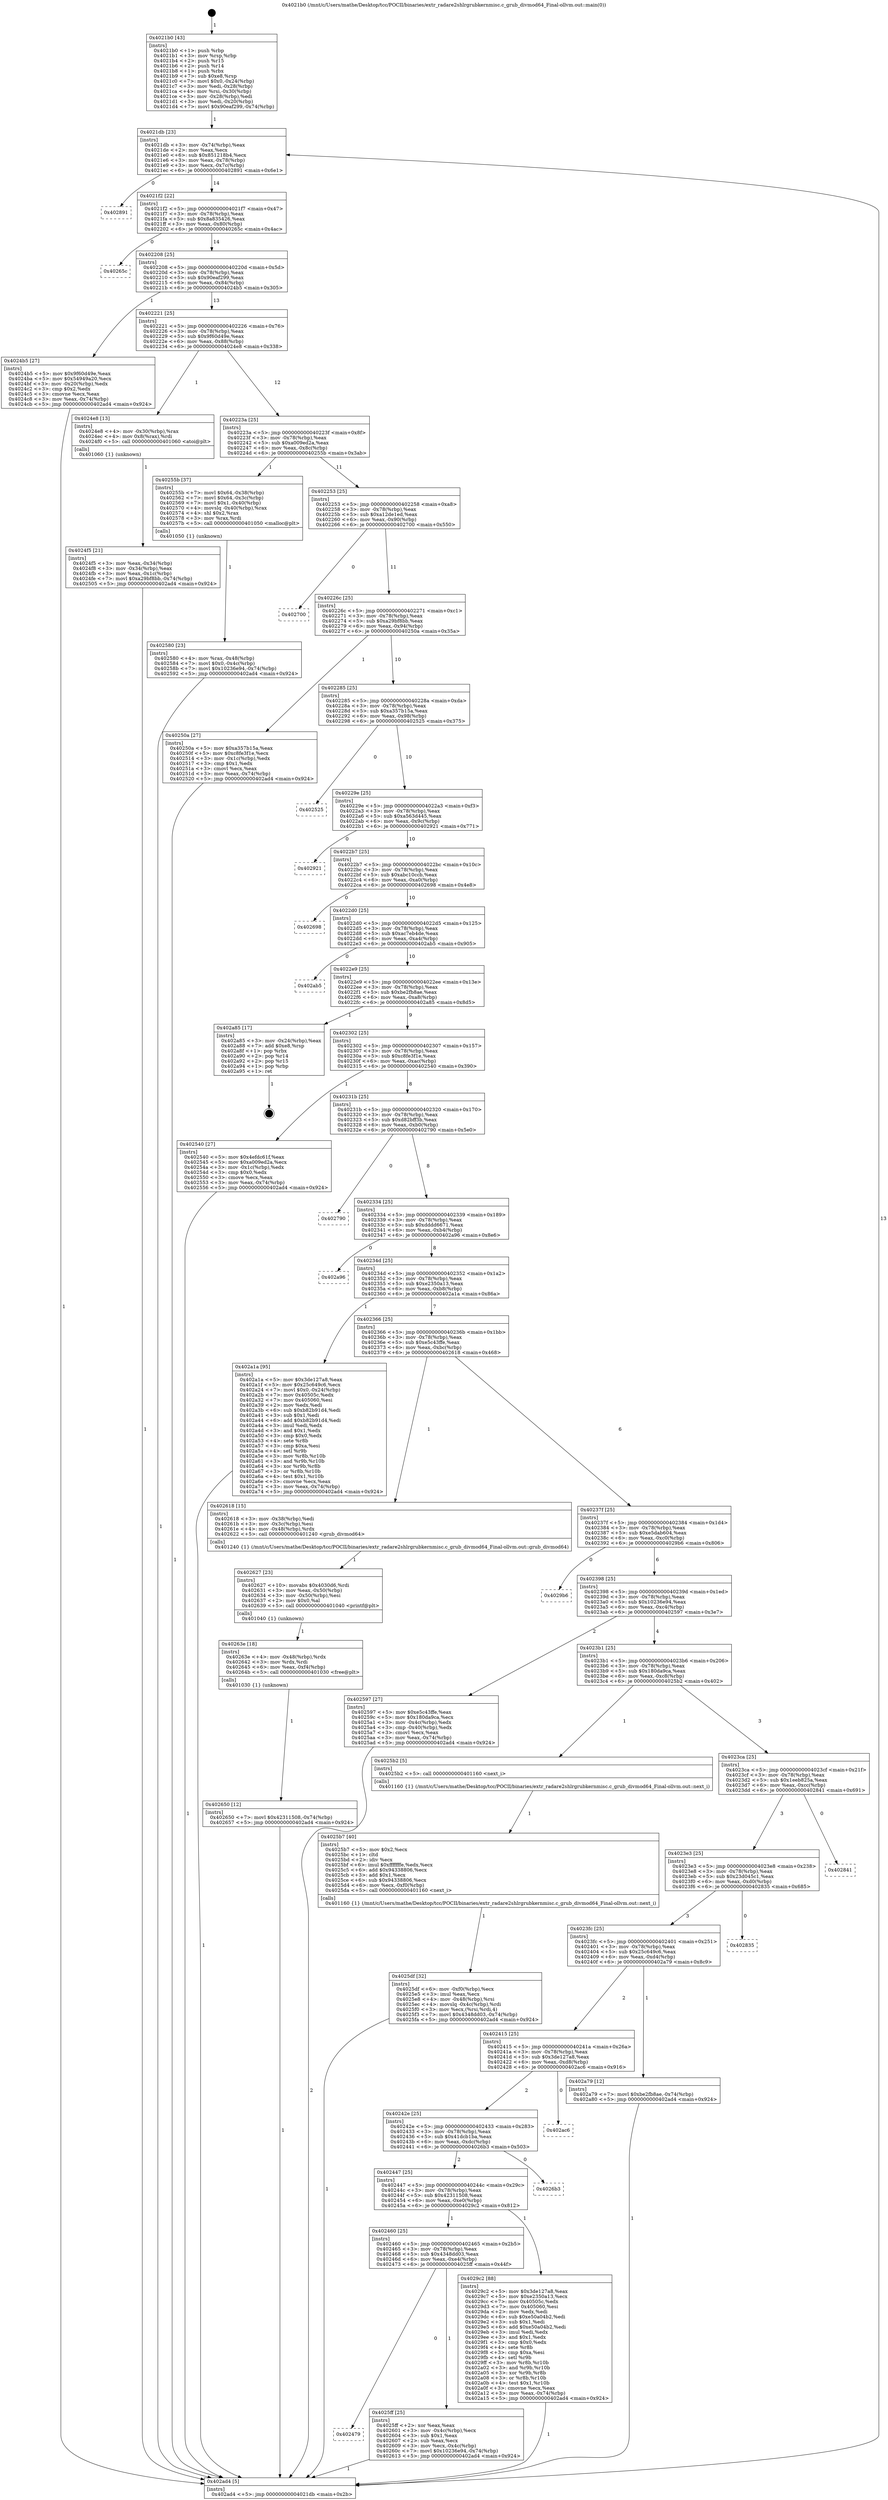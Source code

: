 digraph "0x4021b0" {
  label = "0x4021b0 (/mnt/c/Users/mathe/Desktop/tcc/POCII/binaries/extr_radare2shlrgrubkernmisc.c_grub_divmod64_Final-ollvm.out::main(0))"
  labelloc = "t"
  node[shape=record]

  Entry [label="",width=0.3,height=0.3,shape=circle,fillcolor=black,style=filled]
  "0x4021db" [label="{
     0x4021db [23]\l
     | [instrs]\l
     &nbsp;&nbsp;0x4021db \<+3\>: mov -0x74(%rbp),%eax\l
     &nbsp;&nbsp;0x4021de \<+2\>: mov %eax,%ecx\l
     &nbsp;&nbsp;0x4021e0 \<+6\>: sub $0x851218b4,%ecx\l
     &nbsp;&nbsp;0x4021e6 \<+3\>: mov %eax,-0x78(%rbp)\l
     &nbsp;&nbsp;0x4021e9 \<+3\>: mov %ecx,-0x7c(%rbp)\l
     &nbsp;&nbsp;0x4021ec \<+6\>: je 0000000000402891 \<main+0x6e1\>\l
  }"]
  "0x402891" [label="{
     0x402891\l
  }", style=dashed]
  "0x4021f2" [label="{
     0x4021f2 [22]\l
     | [instrs]\l
     &nbsp;&nbsp;0x4021f2 \<+5\>: jmp 00000000004021f7 \<main+0x47\>\l
     &nbsp;&nbsp;0x4021f7 \<+3\>: mov -0x78(%rbp),%eax\l
     &nbsp;&nbsp;0x4021fa \<+5\>: sub $0x8a835426,%eax\l
     &nbsp;&nbsp;0x4021ff \<+3\>: mov %eax,-0x80(%rbp)\l
     &nbsp;&nbsp;0x402202 \<+6\>: je 000000000040265c \<main+0x4ac\>\l
  }"]
  Exit [label="",width=0.3,height=0.3,shape=circle,fillcolor=black,style=filled,peripheries=2]
  "0x40265c" [label="{
     0x40265c\l
  }", style=dashed]
  "0x402208" [label="{
     0x402208 [25]\l
     | [instrs]\l
     &nbsp;&nbsp;0x402208 \<+5\>: jmp 000000000040220d \<main+0x5d\>\l
     &nbsp;&nbsp;0x40220d \<+3\>: mov -0x78(%rbp),%eax\l
     &nbsp;&nbsp;0x402210 \<+5\>: sub $0x90eaf299,%eax\l
     &nbsp;&nbsp;0x402215 \<+6\>: mov %eax,-0x84(%rbp)\l
     &nbsp;&nbsp;0x40221b \<+6\>: je 00000000004024b5 \<main+0x305\>\l
  }"]
  "0x402650" [label="{
     0x402650 [12]\l
     | [instrs]\l
     &nbsp;&nbsp;0x402650 \<+7\>: movl $0x42311508,-0x74(%rbp)\l
     &nbsp;&nbsp;0x402657 \<+5\>: jmp 0000000000402ad4 \<main+0x924\>\l
  }"]
  "0x4024b5" [label="{
     0x4024b5 [27]\l
     | [instrs]\l
     &nbsp;&nbsp;0x4024b5 \<+5\>: mov $0x9f60d49e,%eax\l
     &nbsp;&nbsp;0x4024ba \<+5\>: mov $0x54949a20,%ecx\l
     &nbsp;&nbsp;0x4024bf \<+3\>: mov -0x20(%rbp),%edx\l
     &nbsp;&nbsp;0x4024c2 \<+3\>: cmp $0x2,%edx\l
     &nbsp;&nbsp;0x4024c5 \<+3\>: cmovne %ecx,%eax\l
     &nbsp;&nbsp;0x4024c8 \<+3\>: mov %eax,-0x74(%rbp)\l
     &nbsp;&nbsp;0x4024cb \<+5\>: jmp 0000000000402ad4 \<main+0x924\>\l
  }"]
  "0x402221" [label="{
     0x402221 [25]\l
     | [instrs]\l
     &nbsp;&nbsp;0x402221 \<+5\>: jmp 0000000000402226 \<main+0x76\>\l
     &nbsp;&nbsp;0x402226 \<+3\>: mov -0x78(%rbp),%eax\l
     &nbsp;&nbsp;0x402229 \<+5\>: sub $0x9f60d49e,%eax\l
     &nbsp;&nbsp;0x40222e \<+6\>: mov %eax,-0x88(%rbp)\l
     &nbsp;&nbsp;0x402234 \<+6\>: je 00000000004024e8 \<main+0x338\>\l
  }"]
  "0x402ad4" [label="{
     0x402ad4 [5]\l
     | [instrs]\l
     &nbsp;&nbsp;0x402ad4 \<+5\>: jmp 00000000004021db \<main+0x2b\>\l
  }"]
  "0x4021b0" [label="{
     0x4021b0 [43]\l
     | [instrs]\l
     &nbsp;&nbsp;0x4021b0 \<+1\>: push %rbp\l
     &nbsp;&nbsp;0x4021b1 \<+3\>: mov %rsp,%rbp\l
     &nbsp;&nbsp;0x4021b4 \<+2\>: push %r15\l
     &nbsp;&nbsp;0x4021b6 \<+2\>: push %r14\l
     &nbsp;&nbsp;0x4021b8 \<+1\>: push %rbx\l
     &nbsp;&nbsp;0x4021b9 \<+7\>: sub $0xe8,%rsp\l
     &nbsp;&nbsp;0x4021c0 \<+7\>: movl $0x0,-0x24(%rbp)\l
     &nbsp;&nbsp;0x4021c7 \<+3\>: mov %edi,-0x28(%rbp)\l
     &nbsp;&nbsp;0x4021ca \<+4\>: mov %rsi,-0x30(%rbp)\l
     &nbsp;&nbsp;0x4021ce \<+3\>: mov -0x28(%rbp),%edi\l
     &nbsp;&nbsp;0x4021d1 \<+3\>: mov %edi,-0x20(%rbp)\l
     &nbsp;&nbsp;0x4021d4 \<+7\>: movl $0x90eaf299,-0x74(%rbp)\l
  }"]
  "0x40263e" [label="{
     0x40263e [18]\l
     | [instrs]\l
     &nbsp;&nbsp;0x40263e \<+4\>: mov -0x48(%rbp),%rdx\l
     &nbsp;&nbsp;0x402642 \<+3\>: mov %rdx,%rdi\l
     &nbsp;&nbsp;0x402645 \<+6\>: mov %eax,-0xf4(%rbp)\l
     &nbsp;&nbsp;0x40264b \<+5\>: call 0000000000401030 \<free@plt\>\l
     | [calls]\l
     &nbsp;&nbsp;0x401030 \{1\} (unknown)\l
  }"]
  "0x4024e8" [label="{
     0x4024e8 [13]\l
     | [instrs]\l
     &nbsp;&nbsp;0x4024e8 \<+4\>: mov -0x30(%rbp),%rax\l
     &nbsp;&nbsp;0x4024ec \<+4\>: mov 0x8(%rax),%rdi\l
     &nbsp;&nbsp;0x4024f0 \<+5\>: call 0000000000401060 \<atoi@plt\>\l
     | [calls]\l
     &nbsp;&nbsp;0x401060 \{1\} (unknown)\l
  }"]
  "0x40223a" [label="{
     0x40223a [25]\l
     | [instrs]\l
     &nbsp;&nbsp;0x40223a \<+5\>: jmp 000000000040223f \<main+0x8f\>\l
     &nbsp;&nbsp;0x40223f \<+3\>: mov -0x78(%rbp),%eax\l
     &nbsp;&nbsp;0x402242 \<+5\>: sub $0xa009ed2a,%eax\l
     &nbsp;&nbsp;0x402247 \<+6\>: mov %eax,-0x8c(%rbp)\l
     &nbsp;&nbsp;0x40224d \<+6\>: je 000000000040255b \<main+0x3ab\>\l
  }"]
  "0x4024f5" [label="{
     0x4024f5 [21]\l
     | [instrs]\l
     &nbsp;&nbsp;0x4024f5 \<+3\>: mov %eax,-0x34(%rbp)\l
     &nbsp;&nbsp;0x4024f8 \<+3\>: mov -0x34(%rbp),%eax\l
     &nbsp;&nbsp;0x4024fb \<+3\>: mov %eax,-0x1c(%rbp)\l
     &nbsp;&nbsp;0x4024fe \<+7\>: movl $0xa29bf8bb,-0x74(%rbp)\l
     &nbsp;&nbsp;0x402505 \<+5\>: jmp 0000000000402ad4 \<main+0x924\>\l
  }"]
  "0x402627" [label="{
     0x402627 [23]\l
     | [instrs]\l
     &nbsp;&nbsp;0x402627 \<+10\>: movabs $0x4030d6,%rdi\l
     &nbsp;&nbsp;0x402631 \<+3\>: mov %eax,-0x50(%rbp)\l
     &nbsp;&nbsp;0x402634 \<+3\>: mov -0x50(%rbp),%esi\l
     &nbsp;&nbsp;0x402637 \<+2\>: mov $0x0,%al\l
     &nbsp;&nbsp;0x402639 \<+5\>: call 0000000000401040 \<printf@plt\>\l
     | [calls]\l
     &nbsp;&nbsp;0x401040 \{1\} (unknown)\l
  }"]
  "0x40255b" [label="{
     0x40255b [37]\l
     | [instrs]\l
     &nbsp;&nbsp;0x40255b \<+7\>: movl $0x64,-0x38(%rbp)\l
     &nbsp;&nbsp;0x402562 \<+7\>: movl $0x64,-0x3c(%rbp)\l
     &nbsp;&nbsp;0x402569 \<+7\>: movl $0x1,-0x40(%rbp)\l
     &nbsp;&nbsp;0x402570 \<+4\>: movslq -0x40(%rbp),%rax\l
     &nbsp;&nbsp;0x402574 \<+4\>: shl $0x2,%rax\l
     &nbsp;&nbsp;0x402578 \<+3\>: mov %rax,%rdi\l
     &nbsp;&nbsp;0x40257b \<+5\>: call 0000000000401050 \<malloc@plt\>\l
     | [calls]\l
     &nbsp;&nbsp;0x401050 \{1\} (unknown)\l
  }"]
  "0x402253" [label="{
     0x402253 [25]\l
     | [instrs]\l
     &nbsp;&nbsp;0x402253 \<+5\>: jmp 0000000000402258 \<main+0xa8\>\l
     &nbsp;&nbsp;0x402258 \<+3\>: mov -0x78(%rbp),%eax\l
     &nbsp;&nbsp;0x40225b \<+5\>: sub $0xa12de1ed,%eax\l
     &nbsp;&nbsp;0x402260 \<+6\>: mov %eax,-0x90(%rbp)\l
     &nbsp;&nbsp;0x402266 \<+6\>: je 0000000000402700 \<main+0x550\>\l
  }"]
  "0x402479" [label="{
     0x402479\l
  }", style=dashed]
  "0x402700" [label="{
     0x402700\l
  }", style=dashed]
  "0x40226c" [label="{
     0x40226c [25]\l
     | [instrs]\l
     &nbsp;&nbsp;0x40226c \<+5\>: jmp 0000000000402271 \<main+0xc1\>\l
     &nbsp;&nbsp;0x402271 \<+3\>: mov -0x78(%rbp),%eax\l
     &nbsp;&nbsp;0x402274 \<+5\>: sub $0xa29bf8bb,%eax\l
     &nbsp;&nbsp;0x402279 \<+6\>: mov %eax,-0x94(%rbp)\l
     &nbsp;&nbsp;0x40227f \<+6\>: je 000000000040250a \<main+0x35a\>\l
  }"]
  "0x4025ff" [label="{
     0x4025ff [25]\l
     | [instrs]\l
     &nbsp;&nbsp;0x4025ff \<+2\>: xor %eax,%eax\l
     &nbsp;&nbsp;0x402601 \<+3\>: mov -0x4c(%rbp),%ecx\l
     &nbsp;&nbsp;0x402604 \<+3\>: sub $0x1,%eax\l
     &nbsp;&nbsp;0x402607 \<+2\>: sub %eax,%ecx\l
     &nbsp;&nbsp;0x402609 \<+3\>: mov %ecx,-0x4c(%rbp)\l
     &nbsp;&nbsp;0x40260c \<+7\>: movl $0x10236e94,-0x74(%rbp)\l
     &nbsp;&nbsp;0x402613 \<+5\>: jmp 0000000000402ad4 \<main+0x924\>\l
  }"]
  "0x40250a" [label="{
     0x40250a [27]\l
     | [instrs]\l
     &nbsp;&nbsp;0x40250a \<+5\>: mov $0xa357b15a,%eax\l
     &nbsp;&nbsp;0x40250f \<+5\>: mov $0xc8fe3f1e,%ecx\l
     &nbsp;&nbsp;0x402514 \<+3\>: mov -0x1c(%rbp),%edx\l
     &nbsp;&nbsp;0x402517 \<+3\>: cmp $0x1,%edx\l
     &nbsp;&nbsp;0x40251a \<+3\>: cmovl %ecx,%eax\l
     &nbsp;&nbsp;0x40251d \<+3\>: mov %eax,-0x74(%rbp)\l
     &nbsp;&nbsp;0x402520 \<+5\>: jmp 0000000000402ad4 \<main+0x924\>\l
  }"]
  "0x402285" [label="{
     0x402285 [25]\l
     | [instrs]\l
     &nbsp;&nbsp;0x402285 \<+5\>: jmp 000000000040228a \<main+0xda\>\l
     &nbsp;&nbsp;0x40228a \<+3\>: mov -0x78(%rbp),%eax\l
     &nbsp;&nbsp;0x40228d \<+5\>: sub $0xa357b15a,%eax\l
     &nbsp;&nbsp;0x402292 \<+6\>: mov %eax,-0x98(%rbp)\l
     &nbsp;&nbsp;0x402298 \<+6\>: je 0000000000402525 \<main+0x375\>\l
  }"]
  "0x402460" [label="{
     0x402460 [25]\l
     | [instrs]\l
     &nbsp;&nbsp;0x402460 \<+5\>: jmp 0000000000402465 \<main+0x2b5\>\l
     &nbsp;&nbsp;0x402465 \<+3\>: mov -0x78(%rbp),%eax\l
     &nbsp;&nbsp;0x402468 \<+5\>: sub $0x4348dd03,%eax\l
     &nbsp;&nbsp;0x40246d \<+6\>: mov %eax,-0xe4(%rbp)\l
     &nbsp;&nbsp;0x402473 \<+6\>: je 00000000004025ff \<main+0x44f\>\l
  }"]
  "0x402525" [label="{
     0x402525\l
  }", style=dashed]
  "0x40229e" [label="{
     0x40229e [25]\l
     | [instrs]\l
     &nbsp;&nbsp;0x40229e \<+5\>: jmp 00000000004022a3 \<main+0xf3\>\l
     &nbsp;&nbsp;0x4022a3 \<+3\>: mov -0x78(%rbp),%eax\l
     &nbsp;&nbsp;0x4022a6 \<+5\>: sub $0xa563d445,%eax\l
     &nbsp;&nbsp;0x4022ab \<+6\>: mov %eax,-0x9c(%rbp)\l
     &nbsp;&nbsp;0x4022b1 \<+6\>: je 0000000000402921 \<main+0x771\>\l
  }"]
  "0x4029c2" [label="{
     0x4029c2 [88]\l
     | [instrs]\l
     &nbsp;&nbsp;0x4029c2 \<+5\>: mov $0x3de127a8,%eax\l
     &nbsp;&nbsp;0x4029c7 \<+5\>: mov $0xe2350a13,%ecx\l
     &nbsp;&nbsp;0x4029cc \<+7\>: mov 0x40505c,%edx\l
     &nbsp;&nbsp;0x4029d3 \<+7\>: mov 0x405060,%esi\l
     &nbsp;&nbsp;0x4029da \<+2\>: mov %edx,%edi\l
     &nbsp;&nbsp;0x4029dc \<+6\>: sub $0xe50a04b2,%edi\l
     &nbsp;&nbsp;0x4029e2 \<+3\>: sub $0x1,%edi\l
     &nbsp;&nbsp;0x4029e5 \<+6\>: add $0xe50a04b2,%edi\l
     &nbsp;&nbsp;0x4029eb \<+3\>: imul %edi,%edx\l
     &nbsp;&nbsp;0x4029ee \<+3\>: and $0x1,%edx\l
     &nbsp;&nbsp;0x4029f1 \<+3\>: cmp $0x0,%edx\l
     &nbsp;&nbsp;0x4029f4 \<+4\>: sete %r8b\l
     &nbsp;&nbsp;0x4029f8 \<+3\>: cmp $0xa,%esi\l
     &nbsp;&nbsp;0x4029fb \<+4\>: setl %r9b\l
     &nbsp;&nbsp;0x4029ff \<+3\>: mov %r8b,%r10b\l
     &nbsp;&nbsp;0x402a02 \<+3\>: and %r9b,%r10b\l
     &nbsp;&nbsp;0x402a05 \<+3\>: xor %r9b,%r8b\l
     &nbsp;&nbsp;0x402a08 \<+3\>: or %r8b,%r10b\l
     &nbsp;&nbsp;0x402a0b \<+4\>: test $0x1,%r10b\l
     &nbsp;&nbsp;0x402a0f \<+3\>: cmovne %ecx,%eax\l
     &nbsp;&nbsp;0x402a12 \<+3\>: mov %eax,-0x74(%rbp)\l
     &nbsp;&nbsp;0x402a15 \<+5\>: jmp 0000000000402ad4 \<main+0x924\>\l
  }"]
  "0x402921" [label="{
     0x402921\l
  }", style=dashed]
  "0x4022b7" [label="{
     0x4022b7 [25]\l
     | [instrs]\l
     &nbsp;&nbsp;0x4022b7 \<+5\>: jmp 00000000004022bc \<main+0x10c\>\l
     &nbsp;&nbsp;0x4022bc \<+3\>: mov -0x78(%rbp),%eax\l
     &nbsp;&nbsp;0x4022bf \<+5\>: sub $0xabc10ccb,%eax\l
     &nbsp;&nbsp;0x4022c4 \<+6\>: mov %eax,-0xa0(%rbp)\l
     &nbsp;&nbsp;0x4022ca \<+6\>: je 0000000000402698 \<main+0x4e8\>\l
  }"]
  "0x402447" [label="{
     0x402447 [25]\l
     | [instrs]\l
     &nbsp;&nbsp;0x402447 \<+5\>: jmp 000000000040244c \<main+0x29c\>\l
     &nbsp;&nbsp;0x40244c \<+3\>: mov -0x78(%rbp),%eax\l
     &nbsp;&nbsp;0x40244f \<+5\>: sub $0x42311508,%eax\l
     &nbsp;&nbsp;0x402454 \<+6\>: mov %eax,-0xe0(%rbp)\l
     &nbsp;&nbsp;0x40245a \<+6\>: je 00000000004029c2 \<main+0x812\>\l
  }"]
  "0x402698" [label="{
     0x402698\l
  }", style=dashed]
  "0x4022d0" [label="{
     0x4022d0 [25]\l
     | [instrs]\l
     &nbsp;&nbsp;0x4022d0 \<+5\>: jmp 00000000004022d5 \<main+0x125\>\l
     &nbsp;&nbsp;0x4022d5 \<+3\>: mov -0x78(%rbp),%eax\l
     &nbsp;&nbsp;0x4022d8 \<+5\>: sub $0xac7eb4de,%eax\l
     &nbsp;&nbsp;0x4022dd \<+6\>: mov %eax,-0xa4(%rbp)\l
     &nbsp;&nbsp;0x4022e3 \<+6\>: je 0000000000402ab5 \<main+0x905\>\l
  }"]
  "0x4026b3" [label="{
     0x4026b3\l
  }", style=dashed]
  "0x402ab5" [label="{
     0x402ab5\l
  }", style=dashed]
  "0x4022e9" [label="{
     0x4022e9 [25]\l
     | [instrs]\l
     &nbsp;&nbsp;0x4022e9 \<+5\>: jmp 00000000004022ee \<main+0x13e\>\l
     &nbsp;&nbsp;0x4022ee \<+3\>: mov -0x78(%rbp),%eax\l
     &nbsp;&nbsp;0x4022f1 \<+5\>: sub $0xbe2fb8ae,%eax\l
     &nbsp;&nbsp;0x4022f6 \<+6\>: mov %eax,-0xa8(%rbp)\l
     &nbsp;&nbsp;0x4022fc \<+6\>: je 0000000000402a85 \<main+0x8d5\>\l
  }"]
  "0x40242e" [label="{
     0x40242e [25]\l
     | [instrs]\l
     &nbsp;&nbsp;0x40242e \<+5\>: jmp 0000000000402433 \<main+0x283\>\l
     &nbsp;&nbsp;0x402433 \<+3\>: mov -0x78(%rbp),%eax\l
     &nbsp;&nbsp;0x402436 \<+5\>: sub $0x41dcb1ba,%eax\l
     &nbsp;&nbsp;0x40243b \<+6\>: mov %eax,-0xdc(%rbp)\l
     &nbsp;&nbsp;0x402441 \<+6\>: je 00000000004026b3 \<main+0x503\>\l
  }"]
  "0x402a85" [label="{
     0x402a85 [17]\l
     | [instrs]\l
     &nbsp;&nbsp;0x402a85 \<+3\>: mov -0x24(%rbp),%eax\l
     &nbsp;&nbsp;0x402a88 \<+7\>: add $0xe8,%rsp\l
     &nbsp;&nbsp;0x402a8f \<+1\>: pop %rbx\l
     &nbsp;&nbsp;0x402a90 \<+2\>: pop %r14\l
     &nbsp;&nbsp;0x402a92 \<+2\>: pop %r15\l
     &nbsp;&nbsp;0x402a94 \<+1\>: pop %rbp\l
     &nbsp;&nbsp;0x402a95 \<+1\>: ret\l
  }"]
  "0x402302" [label="{
     0x402302 [25]\l
     | [instrs]\l
     &nbsp;&nbsp;0x402302 \<+5\>: jmp 0000000000402307 \<main+0x157\>\l
     &nbsp;&nbsp;0x402307 \<+3\>: mov -0x78(%rbp),%eax\l
     &nbsp;&nbsp;0x40230a \<+5\>: sub $0xc8fe3f1e,%eax\l
     &nbsp;&nbsp;0x40230f \<+6\>: mov %eax,-0xac(%rbp)\l
     &nbsp;&nbsp;0x402315 \<+6\>: je 0000000000402540 \<main+0x390\>\l
  }"]
  "0x402ac6" [label="{
     0x402ac6\l
  }", style=dashed]
  "0x402540" [label="{
     0x402540 [27]\l
     | [instrs]\l
     &nbsp;&nbsp;0x402540 \<+5\>: mov $0x4efdc61f,%eax\l
     &nbsp;&nbsp;0x402545 \<+5\>: mov $0xa009ed2a,%ecx\l
     &nbsp;&nbsp;0x40254a \<+3\>: mov -0x1c(%rbp),%edx\l
     &nbsp;&nbsp;0x40254d \<+3\>: cmp $0x0,%edx\l
     &nbsp;&nbsp;0x402550 \<+3\>: cmove %ecx,%eax\l
     &nbsp;&nbsp;0x402553 \<+3\>: mov %eax,-0x74(%rbp)\l
     &nbsp;&nbsp;0x402556 \<+5\>: jmp 0000000000402ad4 \<main+0x924\>\l
  }"]
  "0x40231b" [label="{
     0x40231b [25]\l
     | [instrs]\l
     &nbsp;&nbsp;0x40231b \<+5\>: jmp 0000000000402320 \<main+0x170\>\l
     &nbsp;&nbsp;0x402320 \<+3\>: mov -0x78(%rbp),%eax\l
     &nbsp;&nbsp;0x402323 \<+5\>: sub $0xd82bff3b,%eax\l
     &nbsp;&nbsp;0x402328 \<+6\>: mov %eax,-0xb0(%rbp)\l
     &nbsp;&nbsp;0x40232e \<+6\>: je 0000000000402790 \<main+0x5e0\>\l
  }"]
  "0x402580" [label="{
     0x402580 [23]\l
     | [instrs]\l
     &nbsp;&nbsp;0x402580 \<+4\>: mov %rax,-0x48(%rbp)\l
     &nbsp;&nbsp;0x402584 \<+7\>: movl $0x0,-0x4c(%rbp)\l
     &nbsp;&nbsp;0x40258b \<+7\>: movl $0x10236e94,-0x74(%rbp)\l
     &nbsp;&nbsp;0x402592 \<+5\>: jmp 0000000000402ad4 \<main+0x924\>\l
  }"]
  "0x402415" [label="{
     0x402415 [25]\l
     | [instrs]\l
     &nbsp;&nbsp;0x402415 \<+5\>: jmp 000000000040241a \<main+0x26a\>\l
     &nbsp;&nbsp;0x40241a \<+3\>: mov -0x78(%rbp),%eax\l
     &nbsp;&nbsp;0x40241d \<+5\>: sub $0x3de127a8,%eax\l
     &nbsp;&nbsp;0x402422 \<+6\>: mov %eax,-0xd8(%rbp)\l
     &nbsp;&nbsp;0x402428 \<+6\>: je 0000000000402ac6 \<main+0x916\>\l
  }"]
  "0x402790" [label="{
     0x402790\l
  }", style=dashed]
  "0x402334" [label="{
     0x402334 [25]\l
     | [instrs]\l
     &nbsp;&nbsp;0x402334 \<+5\>: jmp 0000000000402339 \<main+0x189\>\l
     &nbsp;&nbsp;0x402339 \<+3\>: mov -0x78(%rbp),%eax\l
     &nbsp;&nbsp;0x40233c \<+5\>: sub $0xdddd6671,%eax\l
     &nbsp;&nbsp;0x402341 \<+6\>: mov %eax,-0xb4(%rbp)\l
     &nbsp;&nbsp;0x402347 \<+6\>: je 0000000000402a96 \<main+0x8e6\>\l
  }"]
  "0x402a79" [label="{
     0x402a79 [12]\l
     | [instrs]\l
     &nbsp;&nbsp;0x402a79 \<+7\>: movl $0xbe2fb8ae,-0x74(%rbp)\l
     &nbsp;&nbsp;0x402a80 \<+5\>: jmp 0000000000402ad4 \<main+0x924\>\l
  }"]
  "0x402a96" [label="{
     0x402a96\l
  }", style=dashed]
  "0x40234d" [label="{
     0x40234d [25]\l
     | [instrs]\l
     &nbsp;&nbsp;0x40234d \<+5\>: jmp 0000000000402352 \<main+0x1a2\>\l
     &nbsp;&nbsp;0x402352 \<+3\>: mov -0x78(%rbp),%eax\l
     &nbsp;&nbsp;0x402355 \<+5\>: sub $0xe2350a13,%eax\l
     &nbsp;&nbsp;0x40235a \<+6\>: mov %eax,-0xb8(%rbp)\l
     &nbsp;&nbsp;0x402360 \<+6\>: je 0000000000402a1a \<main+0x86a\>\l
  }"]
  "0x4023fc" [label="{
     0x4023fc [25]\l
     | [instrs]\l
     &nbsp;&nbsp;0x4023fc \<+5\>: jmp 0000000000402401 \<main+0x251\>\l
     &nbsp;&nbsp;0x402401 \<+3\>: mov -0x78(%rbp),%eax\l
     &nbsp;&nbsp;0x402404 \<+5\>: sub $0x25c649c6,%eax\l
     &nbsp;&nbsp;0x402409 \<+6\>: mov %eax,-0xd4(%rbp)\l
     &nbsp;&nbsp;0x40240f \<+6\>: je 0000000000402a79 \<main+0x8c9\>\l
  }"]
  "0x402a1a" [label="{
     0x402a1a [95]\l
     | [instrs]\l
     &nbsp;&nbsp;0x402a1a \<+5\>: mov $0x3de127a8,%eax\l
     &nbsp;&nbsp;0x402a1f \<+5\>: mov $0x25c649c6,%ecx\l
     &nbsp;&nbsp;0x402a24 \<+7\>: movl $0x0,-0x24(%rbp)\l
     &nbsp;&nbsp;0x402a2b \<+7\>: mov 0x40505c,%edx\l
     &nbsp;&nbsp;0x402a32 \<+7\>: mov 0x405060,%esi\l
     &nbsp;&nbsp;0x402a39 \<+2\>: mov %edx,%edi\l
     &nbsp;&nbsp;0x402a3b \<+6\>: sub $0xb82b91d4,%edi\l
     &nbsp;&nbsp;0x402a41 \<+3\>: sub $0x1,%edi\l
     &nbsp;&nbsp;0x402a44 \<+6\>: add $0xb82b91d4,%edi\l
     &nbsp;&nbsp;0x402a4a \<+3\>: imul %edi,%edx\l
     &nbsp;&nbsp;0x402a4d \<+3\>: and $0x1,%edx\l
     &nbsp;&nbsp;0x402a50 \<+3\>: cmp $0x0,%edx\l
     &nbsp;&nbsp;0x402a53 \<+4\>: sete %r8b\l
     &nbsp;&nbsp;0x402a57 \<+3\>: cmp $0xa,%esi\l
     &nbsp;&nbsp;0x402a5a \<+4\>: setl %r9b\l
     &nbsp;&nbsp;0x402a5e \<+3\>: mov %r8b,%r10b\l
     &nbsp;&nbsp;0x402a61 \<+3\>: and %r9b,%r10b\l
     &nbsp;&nbsp;0x402a64 \<+3\>: xor %r9b,%r8b\l
     &nbsp;&nbsp;0x402a67 \<+3\>: or %r8b,%r10b\l
     &nbsp;&nbsp;0x402a6a \<+4\>: test $0x1,%r10b\l
     &nbsp;&nbsp;0x402a6e \<+3\>: cmovne %ecx,%eax\l
     &nbsp;&nbsp;0x402a71 \<+3\>: mov %eax,-0x74(%rbp)\l
     &nbsp;&nbsp;0x402a74 \<+5\>: jmp 0000000000402ad4 \<main+0x924\>\l
  }"]
  "0x402366" [label="{
     0x402366 [25]\l
     | [instrs]\l
     &nbsp;&nbsp;0x402366 \<+5\>: jmp 000000000040236b \<main+0x1bb\>\l
     &nbsp;&nbsp;0x40236b \<+3\>: mov -0x78(%rbp),%eax\l
     &nbsp;&nbsp;0x40236e \<+5\>: sub $0xe5c43ffe,%eax\l
     &nbsp;&nbsp;0x402373 \<+6\>: mov %eax,-0xbc(%rbp)\l
     &nbsp;&nbsp;0x402379 \<+6\>: je 0000000000402618 \<main+0x468\>\l
  }"]
  "0x402835" [label="{
     0x402835\l
  }", style=dashed]
  "0x402618" [label="{
     0x402618 [15]\l
     | [instrs]\l
     &nbsp;&nbsp;0x402618 \<+3\>: mov -0x38(%rbp),%edi\l
     &nbsp;&nbsp;0x40261b \<+3\>: mov -0x3c(%rbp),%esi\l
     &nbsp;&nbsp;0x40261e \<+4\>: mov -0x48(%rbp),%rdx\l
     &nbsp;&nbsp;0x402622 \<+5\>: call 0000000000401240 \<grub_divmod64\>\l
     | [calls]\l
     &nbsp;&nbsp;0x401240 \{1\} (/mnt/c/Users/mathe/Desktop/tcc/POCII/binaries/extr_radare2shlrgrubkernmisc.c_grub_divmod64_Final-ollvm.out::grub_divmod64)\l
  }"]
  "0x40237f" [label="{
     0x40237f [25]\l
     | [instrs]\l
     &nbsp;&nbsp;0x40237f \<+5\>: jmp 0000000000402384 \<main+0x1d4\>\l
     &nbsp;&nbsp;0x402384 \<+3\>: mov -0x78(%rbp),%eax\l
     &nbsp;&nbsp;0x402387 \<+5\>: sub $0xe5dab604,%eax\l
     &nbsp;&nbsp;0x40238c \<+6\>: mov %eax,-0xc0(%rbp)\l
     &nbsp;&nbsp;0x402392 \<+6\>: je 00000000004029b6 \<main+0x806\>\l
  }"]
  "0x4023e3" [label="{
     0x4023e3 [25]\l
     | [instrs]\l
     &nbsp;&nbsp;0x4023e3 \<+5\>: jmp 00000000004023e8 \<main+0x238\>\l
     &nbsp;&nbsp;0x4023e8 \<+3\>: mov -0x78(%rbp),%eax\l
     &nbsp;&nbsp;0x4023eb \<+5\>: sub $0x23d045c1,%eax\l
     &nbsp;&nbsp;0x4023f0 \<+6\>: mov %eax,-0xd0(%rbp)\l
     &nbsp;&nbsp;0x4023f6 \<+6\>: je 0000000000402835 \<main+0x685\>\l
  }"]
  "0x4029b6" [label="{
     0x4029b6\l
  }", style=dashed]
  "0x402398" [label="{
     0x402398 [25]\l
     | [instrs]\l
     &nbsp;&nbsp;0x402398 \<+5\>: jmp 000000000040239d \<main+0x1ed\>\l
     &nbsp;&nbsp;0x40239d \<+3\>: mov -0x78(%rbp),%eax\l
     &nbsp;&nbsp;0x4023a0 \<+5\>: sub $0x10236e94,%eax\l
     &nbsp;&nbsp;0x4023a5 \<+6\>: mov %eax,-0xc4(%rbp)\l
     &nbsp;&nbsp;0x4023ab \<+6\>: je 0000000000402597 \<main+0x3e7\>\l
  }"]
  "0x402841" [label="{
     0x402841\l
  }", style=dashed]
  "0x402597" [label="{
     0x402597 [27]\l
     | [instrs]\l
     &nbsp;&nbsp;0x402597 \<+5\>: mov $0xe5c43ffe,%eax\l
     &nbsp;&nbsp;0x40259c \<+5\>: mov $0x180da9ca,%ecx\l
     &nbsp;&nbsp;0x4025a1 \<+3\>: mov -0x4c(%rbp),%edx\l
     &nbsp;&nbsp;0x4025a4 \<+3\>: cmp -0x40(%rbp),%edx\l
     &nbsp;&nbsp;0x4025a7 \<+3\>: cmovl %ecx,%eax\l
     &nbsp;&nbsp;0x4025aa \<+3\>: mov %eax,-0x74(%rbp)\l
     &nbsp;&nbsp;0x4025ad \<+5\>: jmp 0000000000402ad4 \<main+0x924\>\l
  }"]
  "0x4023b1" [label="{
     0x4023b1 [25]\l
     | [instrs]\l
     &nbsp;&nbsp;0x4023b1 \<+5\>: jmp 00000000004023b6 \<main+0x206\>\l
     &nbsp;&nbsp;0x4023b6 \<+3\>: mov -0x78(%rbp),%eax\l
     &nbsp;&nbsp;0x4023b9 \<+5\>: sub $0x180da9ca,%eax\l
     &nbsp;&nbsp;0x4023be \<+6\>: mov %eax,-0xc8(%rbp)\l
     &nbsp;&nbsp;0x4023c4 \<+6\>: je 00000000004025b2 \<main+0x402\>\l
  }"]
  "0x4025df" [label="{
     0x4025df [32]\l
     | [instrs]\l
     &nbsp;&nbsp;0x4025df \<+6\>: mov -0xf0(%rbp),%ecx\l
     &nbsp;&nbsp;0x4025e5 \<+3\>: imul %eax,%ecx\l
     &nbsp;&nbsp;0x4025e8 \<+4\>: mov -0x48(%rbp),%rsi\l
     &nbsp;&nbsp;0x4025ec \<+4\>: movslq -0x4c(%rbp),%rdi\l
     &nbsp;&nbsp;0x4025f0 \<+3\>: mov %ecx,(%rsi,%rdi,4)\l
     &nbsp;&nbsp;0x4025f3 \<+7\>: movl $0x4348dd03,-0x74(%rbp)\l
     &nbsp;&nbsp;0x4025fa \<+5\>: jmp 0000000000402ad4 \<main+0x924\>\l
  }"]
  "0x4025b2" [label="{
     0x4025b2 [5]\l
     | [instrs]\l
     &nbsp;&nbsp;0x4025b2 \<+5\>: call 0000000000401160 \<next_i\>\l
     | [calls]\l
     &nbsp;&nbsp;0x401160 \{1\} (/mnt/c/Users/mathe/Desktop/tcc/POCII/binaries/extr_radare2shlrgrubkernmisc.c_grub_divmod64_Final-ollvm.out::next_i)\l
  }"]
  "0x4023ca" [label="{
     0x4023ca [25]\l
     | [instrs]\l
     &nbsp;&nbsp;0x4023ca \<+5\>: jmp 00000000004023cf \<main+0x21f\>\l
     &nbsp;&nbsp;0x4023cf \<+3\>: mov -0x78(%rbp),%eax\l
     &nbsp;&nbsp;0x4023d2 \<+5\>: sub $0x1eeb825a,%eax\l
     &nbsp;&nbsp;0x4023d7 \<+6\>: mov %eax,-0xcc(%rbp)\l
     &nbsp;&nbsp;0x4023dd \<+6\>: je 0000000000402841 \<main+0x691\>\l
  }"]
  "0x4025b7" [label="{
     0x4025b7 [40]\l
     | [instrs]\l
     &nbsp;&nbsp;0x4025b7 \<+5\>: mov $0x2,%ecx\l
     &nbsp;&nbsp;0x4025bc \<+1\>: cltd\l
     &nbsp;&nbsp;0x4025bd \<+2\>: idiv %ecx\l
     &nbsp;&nbsp;0x4025bf \<+6\>: imul $0xfffffffe,%edx,%ecx\l
     &nbsp;&nbsp;0x4025c5 \<+6\>: add $0x94338806,%ecx\l
     &nbsp;&nbsp;0x4025cb \<+3\>: add $0x1,%ecx\l
     &nbsp;&nbsp;0x4025ce \<+6\>: sub $0x94338806,%ecx\l
     &nbsp;&nbsp;0x4025d4 \<+6\>: mov %ecx,-0xf0(%rbp)\l
     &nbsp;&nbsp;0x4025da \<+5\>: call 0000000000401160 \<next_i\>\l
     | [calls]\l
     &nbsp;&nbsp;0x401160 \{1\} (/mnt/c/Users/mathe/Desktop/tcc/POCII/binaries/extr_radare2shlrgrubkernmisc.c_grub_divmod64_Final-ollvm.out::next_i)\l
  }"]
  Entry -> "0x4021b0" [label=" 1"]
  "0x4021db" -> "0x402891" [label=" 0"]
  "0x4021db" -> "0x4021f2" [label=" 14"]
  "0x402a85" -> Exit [label=" 1"]
  "0x4021f2" -> "0x40265c" [label=" 0"]
  "0x4021f2" -> "0x402208" [label=" 14"]
  "0x402a79" -> "0x402ad4" [label=" 1"]
  "0x402208" -> "0x4024b5" [label=" 1"]
  "0x402208" -> "0x402221" [label=" 13"]
  "0x4024b5" -> "0x402ad4" [label=" 1"]
  "0x4021b0" -> "0x4021db" [label=" 1"]
  "0x402ad4" -> "0x4021db" [label=" 13"]
  "0x402a1a" -> "0x402ad4" [label=" 1"]
  "0x402221" -> "0x4024e8" [label=" 1"]
  "0x402221" -> "0x40223a" [label=" 12"]
  "0x4024e8" -> "0x4024f5" [label=" 1"]
  "0x4024f5" -> "0x402ad4" [label=" 1"]
  "0x4029c2" -> "0x402ad4" [label=" 1"]
  "0x40223a" -> "0x40255b" [label=" 1"]
  "0x40223a" -> "0x402253" [label=" 11"]
  "0x402650" -> "0x402ad4" [label=" 1"]
  "0x402253" -> "0x402700" [label=" 0"]
  "0x402253" -> "0x40226c" [label=" 11"]
  "0x40263e" -> "0x402650" [label=" 1"]
  "0x40226c" -> "0x40250a" [label=" 1"]
  "0x40226c" -> "0x402285" [label=" 10"]
  "0x40250a" -> "0x402ad4" [label=" 1"]
  "0x402627" -> "0x40263e" [label=" 1"]
  "0x402285" -> "0x402525" [label=" 0"]
  "0x402285" -> "0x40229e" [label=" 10"]
  "0x4025ff" -> "0x402ad4" [label=" 1"]
  "0x40229e" -> "0x402921" [label=" 0"]
  "0x40229e" -> "0x4022b7" [label=" 10"]
  "0x402460" -> "0x402479" [label=" 0"]
  "0x4022b7" -> "0x402698" [label=" 0"]
  "0x4022b7" -> "0x4022d0" [label=" 10"]
  "0x402618" -> "0x402627" [label=" 1"]
  "0x4022d0" -> "0x402ab5" [label=" 0"]
  "0x4022d0" -> "0x4022e9" [label=" 10"]
  "0x402447" -> "0x402460" [label=" 1"]
  "0x4022e9" -> "0x402a85" [label=" 1"]
  "0x4022e9" -> "0x402302" [label=" 9"]
  "0x402460" -> "0x4025ff" [label=" 1"]
  "0x402302" -> "0x402540" [label=" 1"]
  "0x402302" -> "0x40231b" [label=" 8"]
  "0x402540" -> "0x402ad4" [label=" 1"]
  "0x40255b" -> "0x402580" [label=" 1"]
  "0x402580" -> "0x402ad4" [label=" 1"]
  "0x40242e" -> "0x402447" [label=" 2"]
  "0x40231b" -> "0x402790" [label=" 0"]
  "0x40231b" -> "0x402334" [label=" 8"]
  "0x402447" -> "0x4029c2" [label=" 1"]
  "0x402334" -> "0x402a96" [label=" 0"]
  "0x402334" -> "0x40234d" [label=" 8"]
  "0x402415" -> "0x40242e" [label=" 2"]
  "0x40234d" -> "0x402a1a" [label=" 1"]
  "0x40234d" -> "0x402366" [label=" 7"]
  "0x40242e" -> "0x4026b3" [label=" 0"]
  "0x402366" -> "0x402618" [label=" 1"]
  "0x402366" -> "0x40237f" [label=" 6"]
  "0x4023fc" -> "0x402415" [label=" 2"]
  "0x40237f" -> "0x4029b6" [label=" 0"]
  "0x40237f" -> "0x402398" [label=" 6"]
  "0x402415" -> "0x402ac6" [label=" 0"]
  "0x402398" -> "0x402597" [label=" 2"]
  "0x402398" -> "0x4023b1" [label=" 4"]
  "0x402597" -> "0x402ad4" [label=" 2"]
  "0x4023e3" -> "0x4023fc" [label=" 3"]
  "0x4023b1" -> "0x4025b2" [label=" 1"]
  "0x4023b1" -> "0x4023ca" [label=" 3"]
  "0x4025b2" -> "0x4025b7" [label=" 1"]
  "0x4025b7" -> "0x4025df" [label=" 1"]
  "0x4025df" -> "0x402ad4" [label=" 1"]
  "0x4023e3" -> "0x402835" [label=" 0"]
  "0x4023ca" -> "0x402841" [label=" 0"]
  "0x4023ca" -> "0x4023e3" [label=" 3"]
  "0x4023fc" -> "0x402a79" [label=" 1"]
}
